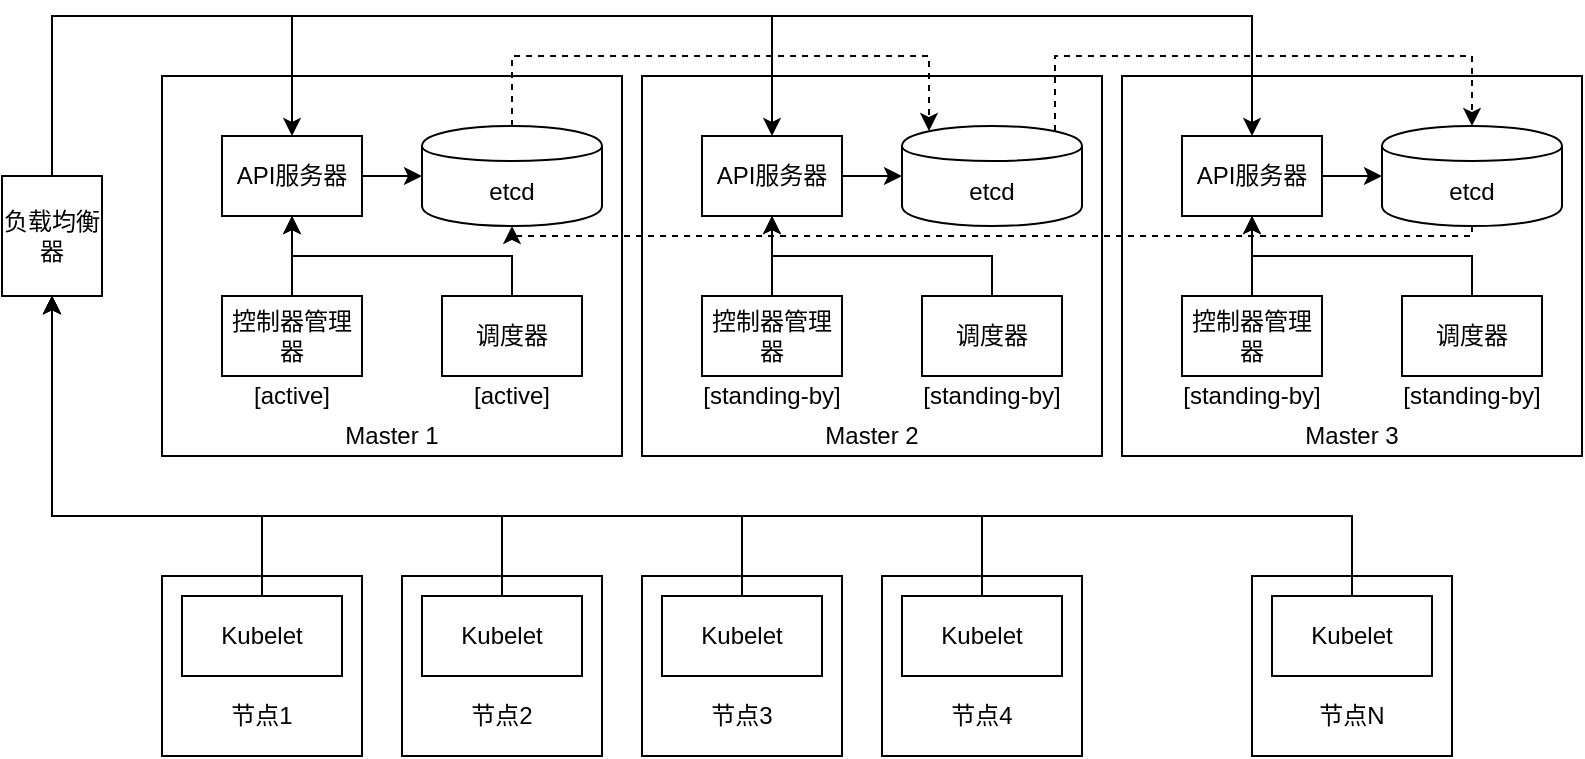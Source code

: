 <mxfile version="12.6.5" type="device"><diagram id="sSaJSWpQ9SelQRCFc9Bb" name="Page-1"><mxGraphModel dx="1024" dy="592" grid="1" gridSize="10" guides="1" tooltips="1" connect="1" arrows="1" fold="1" page="1" pageScale="1" pageWidth="2339" pageHeight="3300" math="0" shadow="0"><root><mxCell id="0"/><mxCell id="1" parent="0"/><mxCell id="wdudMwYnjC4FgAQ073tr-1" value="" style="rounded=0;whiteSpace=wrap;html=1;" vertex="1" parent="1"><mxGeometry x="120" y="300" width="230" height="190" as="geometry"/></mxCell><mxCell id="wdudMwYnjC4FgAQ073tr-4" style="edgeStyle=orthogonalEdgeStyle;rounded=0;orthogonalLoop=1;jettySize=auto;html=1;entryX=0;entryY=0.5;entryDx=0;entryDy=0;" edge="1" parent="1" source="wdudMwYnjC4FgAQ073tr-2" target="wdudMwYnjC4FgAQ073tr-3"><mxGeometry relative="1" as="geometry"/></mxCell><mxCell id="wdudMwYnjC4FgAQ073tr-2" value="API服务器" style="rounded=0;whiteSpace=wrap;html=1;" vertex="1" parent="1"><mxGeometry x="150" y="330" width="70" height="40" as="geometry"/></mxCell><mxCell id="wdudMwYnjC4FgAQ073tr-3" value="etcd" style="shape=cylinder;whiteSpace=wrap;html=1;boundedLbl=1;backgroundOutline=1;" vertex="1" parent="1"><mxGeometry x="250" y="325" width="90" height="50" as="geometry"/></mxCell><mxCell id="wdudMwYnjC4FgAQ073tr-9" style="edgeStyle=orthogonalEdgeStyle;rounded=0;orthogonalLoop=1;jettySize=auto;html=1;entryX=0.5;entryY=1;entryDx=0;entryDy=0;" edge="1" parent="1" source="wdudMwYnjC4FgAQ073tr-7" target="wdudMwYnjC4FgAQ073tr-2"><mxGeometry relative="1" as="geometry"/></mxCell><mxCell id="wdudMwYnjC4FgAQ073tr-7" value="控制器管理器" style="rounded=0;whiteSpace=wrap;html=1;" vertex="1" parent="1"><mxGeometry x="150" y="410" width="70" height="40" as="geometry"/></mxCell><mxCell id="wdudMwYnjC4FgAQ073tr-10" style="edgeStyle=orthogonalEdgeStyle;rounded=0;orthogonalLoop=1;jettySize=auto;html=1;" edge="1" parent="1" source="wdudMwYnjC4FgAQ073tr-8" target="wdudMwYnjC4FgAQ073tr-2"><mxGeometry relative="1" as="geometry"><Array as="points"><mxPoint x="295" y="390"/><mxPoint x="185" y="390"/></Array></mxGeometry></mxCell><mxCell id="wdudMwYnjC4FgAQ073tr-8" value="调度器" style="rounded=0;whiteSpace=wrap;html=1;" vertex="1" parent="1"><mxGeometry x="260" y="410" width="70" height="40" as="geometry"/></mxCell><mxCell id="wdudMwYnjC4FgAQ073tr-11" value="[active]" style="text;html=1;strokeColor=none;fillColor=none;align=center;verticalAlign=middle;whiteSpace=wrap;rounded=0;" vertex="1" parent="1"><mxGeometry x="150" y="450" width="70" height="20" as="geometry"/></mxCell><mxCell id="wdudMwYnjC4FgAQ073tr-12" value="[active]" style="text;html=1;strokeColor=none;fillColor=none;align=center;verticalAlign=middle;whiteSpace=wrap;rounded=0;" vertex="1" parent="1"><mxGeometry x="260" y="450" width="70" height="20" as="geometry"/></mxCell><mxCell id="wdudMwYnjC4FgAQ073tr-13" value="Master 1" style="text;html=1;strokeColor=none;fillColor=none;align=center;verticalAlign=middle;whiteSpace=wrap;rounded=0;" vertex="1" parent="1"><mxGeometry x="200" y="470" width="70" height="20" as="geometry"/></mxCell><mxCell id="wdudMwYnjC4FgAQ073tr-14" value="" style="rounded=0;whiteSpace=wrap;html=1;" vertex="1" parent="1"><mxGeometry x="360" y="300" width="230" height="190" as="geometry"/></mxCell><mxCell id="wdudMwYnjC4FgAQ073tr-15" style="edgeStyle=orthogonalEdgeStyle;rounded=0;orthogonalLoop=1;jettySize=auto;html=1;entryX=0;entryY=0.5;entryDx=0;entryDy=0;" edge="1" parent="1" source="wdudMwYnjC4FgAQ073tr-16" target="wdudMwYnjC4FgAQ073tr-17"><mxGeometry relative="1" as="geometry"/></mxCell><mxCell id="wdudMwYnjC4FgAQ073tr-16" value="API服务器" style="rounded=0;whiteSpace=wrap;html=1;" vertex="1" parent="1"><mxGeometry x="390" y="330" width="70" height="40" as="geometry"/></mxCell><mxCell id="wdudMwYnjC4FgAQ073tr-17" value="etcd" style="shape=cylinder;whiteSpace=wrap;html=1;boundedLbl=1;backgroundOutline=1;" vertex="1" parent="1"><mxGeometry x="490" y="325" width="90" height="50" as="geometry"/></mxCell><mxCell id="wdudMwYnjC4FgAQ073tr-18" style="edgeStyle=orthogonalEdgeStyle;rounded=0;orthogonalLoop=1;jettySize=auto;html=1;entryX=0.5;entryY=1;entryDx=0;entryDy=0;" edge="1" parent="1" source="wdudMwYnjC4FgAQ073tr-19" target="wdudMwYnjC4FgAQ073tr-16"><mxGeometry relative="1" as="geometry"/></mxCell><mxCell id="wdudMwYnjC4FgAQ073tr-19" value="控制器管理器" style="rounded=0;whiteSpace=wrap;html=1;" vertex="1" parent="1"><mxGeometry x="390" y="410" width="70" height="40" as="geometry"/></mxCell><mxCell id="wdudMwYnjC4FgAQ073tr-20" style="edgeStyle=orthogonalEdgeStyle;rounded=0;orthogonalLoop=1;jettySize=auto;html=1;" edge="1" parent="1" source="wdudMwYnjC4FgAQ073tr-21" target="wdudMwYnjC4FgAQ073tr-16"><mxGeometry relative="1" as="geometry"><Array as="points"><mxPoint x="535" y="390"/><mxPoint x="425" y="390"/></Array></mxGeometry></mxCell><mxCell id="wdudMwYnjC4FgAQ073tr-21" value="调度器" style="rounded=0;whiteSpace=wrap;html=1;" vertex="1" parent="1"><mxGeometry x="500" y="410" width="70" height="40" as="geometry"/></mxCell><mxCell id="wdudMwYnjC4FgAQ073tr-22" value="[standing-by]" style="text;html=1;strokeColor=none;fillColor=none;align=center;verticalAlign=middle;whiteSpace=wrap;rounded=0;" vertex="1" parent="1"><mxGeometry x="380" y="450" width="90" height="20" as="geometry"/></mxCell><mxCell id="wdudMwYnjC4FgAQ073tr-23" value="[standing-by]" style="text;html=1;strokeColor=none;fillColor=none;align=center;verticalAlign=middle;whiteSpace=wrap;rounded=0;" vertex="1" parent="1"><mxGeometry x="495" y="450" width="80" height="20" as="geometry"/></mxCell><mxCell id="wdudMwYnjC4FgAQ073tr-24" value="Master 2" style="text;html=1;strokeColor=none;fillColor=none;align=center;verticalAlign=middle;whiteSpace=wrap;rounded=0;" vertex="1" parent="1"><mxGeometry x="440" y="470" width="70" height="20" as="geometry"/></mxCell><mxCell id="wdudMwYnjC4FgAQ073tr-36" value="" style="rounded=0;whiteSpace=wrap;html=1;" vertex="1" parent="1"><mxGeometry x="600" y="300" width="230" height="190" as="geometry"/></mxCell><mxCell id="wdudMwYnjC4FgAQ073tr-37" style="edgeStyle=orthogonalEdgeStyle;rounded=0;orthogonalLoop=1;jettySize=auto;html=1;entryX=0;entryY=0.5;entryDx=0;entryDy=0;" edge="1" parent="1" source="wdudMwYnjC4FgAQ073tr-38" target="wdudMwYnjC4FgAQ073tr-39"><mxGeometry relative="1" as="geometry"/></mxCell><mxCell id="wdudMwYnjC4FgAQ073tr-38" value="API服务器" style="rounded=0;whiteSpace=wrap;html=1;" vertex="1" parent="1"><mxGeometry x="630" y="330" width="70" height="40" as="geometry"/></mxCell><mxCell id="wdudMwYnjC4FgAQ073tr-49" style="edgeStyle=orthogonalEdgeStyle;rounded=0;orthogonalLoop=1;jettySize=auto;html=1;entryX=0.5;entryY=1;entryDx=0;entryDy=0;dashed=1;" edge="1" parent="1" source="wdudMwYnjC4FgAQ073tr-39" target="wdudMwYnjC4FgAQ073tr-3"><mxGeometry relative="1" as="geometry"><Array as="points"><mxPoint x="775" y="380"/><mxPoint x="295" y="380"/></Array></mxGeometry></mxCell><mxCell id="wdudMwYnjC4FgAQ073tr-39" value="etcd" style="shape=cylinder;whiteSpace=wrap;html=1;boundedLbl=1;backgroundOutline=1;" vertex="1" parent="1"><mxGeometry x="730" y="325" width="90" height="50" as="geometry"/></mxCell><mxCell id="wdudMwYnjC4FgAQ073tr-40" style="edgeStyle=orthogonalEdgeStyle;rounded=0;orthogonalLoop=1;jettySize=auto;html=1;entryX=0.5;entryY=1;entryDx=0;entryDy=0;" edge="1" parent="1" source="wdudMwYnjC4FgAQ073tr-41" target="wdudMwYnjC4FgAQ073tr-38"><mxGeometry relative="1" as="geometry"/></mxCell><mxCell id="wdudMwYnjC4FgAQ073tr-41" value="控制器管理器" style="rounded=0;whiteSpace=wrap;html=1;" vertex="1" parent="1"><mxGeometry x="630" y="410" width="70" height="40" as="geometry"/></mxCell><mxCell id="wdudMwYnjC4FgAQ073tr-42" style="edgeStyle=orthogonalEdgeStyle;rounded=0;orthogonalLoop=1;jettySize=auto;html=1;" edge="1" parent="1" source="wdudMwYnjC4FgAQ073tr-43" target="wdudMwYnjC4FgAQ073tr-38"><mxGeometry relative="1" as="geometry"><Array as="points"><mxPoint x="775" y="390"/><mxPoint x="665" y="390"/></Array></mxGeometry></mxCell><mxCell id="wdudMwYnjC4FgAQ073tr-43" value="调度器" style="rounded=0;whiteSpace=wrap;html=1;" vertex="1" parent="1"><mxGeometry x="740" y="410" width="70" height="40" as="geometry"/></mxCell><mxCell id="wdudMwYnjC4FgAQ073tr-46" value="Master 3" style="text;html=1;strokeColor=none;fillColor=none;align=center;verticalAlign=middle;whiteSpace=wrap;rounded=0;" vertex="1" parent="1"><mxGeometry x="680" y="470" width="70" height="20" as="geometry"/></mxCell><mxCell id="wdudMwYnjC4FgAQ073tr-47" style="edgeStyle=orthogonalEdgeStyle;rounded=0;orthogonalLoop=1;jettySize=auto;html=1;entryX=0.15;entryY=0.05;entryDx=0;entryDy=0;dashed=1;entryPerimeter=0;" edge="1" parent="1" source="wdudMwYnjC4FgAQ073tr-3" target="wdudMwYnjC4FgAQ073tr-17"><mxGeometry relative="1" as="geometry"><Array as="points"><mxPoint x="295" y="290"/><mxPoint x="504" y="290"/></Array></mxGeometry></mxCell><mxCell id="wdudMwYnjC4FgAQ073tr-48" style="edgeStyle=orthogonalEdgeStyle;rounded=0;orthogonalLoop=1;jettySize=auto;html=1;entryX=0.5;entryY=0;entryDx=0;entryDy=0;dashed=1;exitX=0.85;exitY=0.05;exitDx=0;exitDy=0;exitPerimeter=0;" edge="1" parent="1" source="wdudMwYnjC4FgAQ073tr-17" target="wdudMwYnjC4FgAQ073tr-39"><mxGeometry relative="1" as="geometry"><Array as="points"><mxPoint x="567" y="290"/><mxPoint x="775" y="290"/></Array></mxGeometry></mxCell><mxCell id="wdudMwYnjC4FgAQ073tr-51" style="edgeStyle=orthogonalEdgeStyle;rounded=0;orthogonalLoop=1;jettySize=auto;html=1;entryX=0.5;entryY=0;entryDx=0;entryDy=0;" edge="1" parent="1" source="wdudMwYnjC4FgAQ073tr-50" target="wdudMwYnjC4FgAQ073tr-2"><mxGeometry relative="1" as="geometry"><Array as="points"><mxPoint x="65" y="270"/><mxPoint x="185" y="270"/></Array></mxGeometry></mxCell><mxCell id="wdudMwYnjC4FgAQ073tr-52" style="edgeStyle=orthogonalEdgeStyle;rounded=0;orthogonalLoop=1;jettySize=auto;html=1;entryX=0.5;entryY=0;entryDx=0;entryDy=0;" edge="1" parent="1" source="wdudMwYnjC4FgAQ073tr-50" target="wdudMwYnjC4FgAQ073tr-16"><mxGeometry relative="1" as="geometry"><Array as="points"><mxPoint x="65" y="270"/><mxPoint x="425" y="270"/></Array></mxGeometry></mxCell><mxCell id="wdudMwYnjC4FgAQ073tr-53" style="edgeStyle=orthogonalEdgeStyle;rounded=0;orthogonalLoop=1;jettySize=auto;html=1;entryX=0.5;entryY=0;entryDx=0;entryDy=0;" edge="1" parent="1" source="wdudMwYnjC4FgAQ073tr-50" target="wdudMwYnjC4FgAQ073tr-38"><mxGeometry relative="1" as="geometry"><Array as="points"><mxPoint x="65" y="270"/><mxPoint x="665" y="270"/></Array></mxGeometry></mxCell><mxCell id="wdudMwYnjC4FgAQ073tr-50" value="负载均衡器" style="rounded=0;whiteSpace=wrap;html=1;" vertex="1" parent="1"><mxGeometry x="40" y="350" width="50" height="60" as="geometry"/></mxCell><mxCell id="wdudMwYnjC4FgAQ073tr-54" value="[standing-by]" style="text;html=1;strokeColor=none;fillColor=none;align=center;verticalAlign=middle;whiteSpace=wrap;rounded=0;" vertex="1" parent="1"><mxGeometry x="620" y="450" width="90" height="20" as="geometry"/></mxCell><mxCell id="wdudMwYnjC4FgAQ073tr-55" value="[standing-by]" style="text;html=1;strokeColor=none;fillColor=none;align=center;verticalAlign=middle;whiteSpace=wrap;rounded=0;" vertex="1" parent="1"><mxGeometry x="730" y="450" width="90" height="20" as="geometry"/></mxCell><mxCell id="wdudMwYnjC4FgAQ073tr-56" value="" style="rounded=0;whiteSpace=wrap;html=1;" vertex="1" parent="1"><mxGeometry x="120" y="550" width="100" height="90" as="geometry"/></mxCell><mxCell id="wdudMwYnjC4FgAQ073tr-71" style="edgeStyle=orthogonalEdgeStyle;rounded=0;orthogonalLoop=1;jettySize=auto;html=1;entryX=0.5;entryY=1;entryDx=0;entryDy=0;" edge="1" parent="1" source="wdudMwYnjC4FgAQ073tr-57" target="wdudMwYnjC4FgAQ073tr-50"><mxGeometry relative="1" as="geometry"><mxPoint x="60" y="410" as="targetPoint"/><Array as="points"><mxPoint x="170" y="520"/><mxPoint x="65" y="520"/></Array></mxGeometry></mxCell><mxCell id="wdudMwYnjC4FgAQ073tr-57" value="Kubelet" style="rounded=0;whiteSpace=wrap;html=1;" vertex="1" parent="1"><mxGeometry x="130" y="560" width="80" height="40" as="geometry"/></mxCell><mxCell id="wdudMwYnjC4FgAQ073tr-58" value="节点1" style="text;html=1;strokeColor=none;fillColor=none;align=center;verticalAlign=middle;whiteSpace=wrap;rounded=0;" vertex="1" parent="1"><mxGeometry x="150" y="610" width="40" height="20" as="geometry"/></mxCell><mxCell id="wdudMwYnjC4FgAQ073tr-59" value="" style="rounded=0;whiteSpace=wrap;html=1;" vertex="1" parent="1"><mxGeometry x="240" y="550" width="100" height="90" as="geometry"/></mxCell><mxCell id="wdudMwYnjC4FgAQ073tr-72" style="edgeStyle=orthogonalEdgeStyle;rounded=0;orthogonalLoop=1;jettySize=auto;html=1;entryX=0.5;entryY=1;entryDx=0;entryDy=0;" edge="1" parent="1" source="wdudMwYnjC4FgAQ073tr-60" target="wdudMwYnjC4FgAQ073tr-50"><mxGeometry relative="1" as="geometry"><mxPoint x="60" y="410" as="targetPoint"/><Array as="points"><mxPoint x="290" y="520"/><mxPoint x="65" y="520"/></Array></mxGeometry></mxCell><mxCell id="wdudMwYnjC4FgAQ073tr-60" value="Kubelet" style="rounded=0;whiteSpace=wrap;html=1;" vertex="1" parent="1"><mxGeometry x="250" y="560" width="80" height="40" as="geometry"/></mxCell><mxCell id="wdudMwYnjC4FgAQ073tr-61" value="节点2" style="text;html=1;strokeColor=none;fillColor=none;align=center;verticalAlign=middle;whiteSpace=wrap;rounded=0;" vertex="1" parent="1"><mxGeometry x="270" y="610" width="40" height="20" as="geometry"/></mxCell><mxCell id="wdudMwYnjC4FgAQ073tr-62" value="" style="rounded=0;whiteSpace=wrap;html=1;" vertex="1" parent="1"><mxGeometry x="360" y="550" width="100" height="90" as="geometry"/></mxCell><mxCell id="wdudMwYnjC4FgAQ073tr-73" style="edgeStyle=orthogonalEdgeStyle;rounded=0;orthogonalLoop=1;jettySize=auto;html=1;entryX=0.5;entryY=1;entryDx=0;entryDy=0;" edge="1" parent="1" source="wdudMwYnjC4FgAQ073tr-63" target="wdudMwYnjC4FgAQ073tr-50"><mxGeometry relative="1" as="geometry"><mxPoint x="60" y="420" as="targetPoint"/><Array as="points"><mxPoint x="410" y="520"/><mxPoint x="65" y="520"/></Array></mxGeometry></mxCell><mxCell id="wdudMwYnjC4FgAQ073tr-63" value="Kubelet" style="rounded=0;whiteSpace=wrap;html=1;" vertex="1" parent="1"><mxGeometry x="370" y="560" width="80" height="40" as="geometry"/></mxCell><mxCell id="wdudMwYnjC4FgAQ073tr-64" value="节点3" style="text;html=1;strokeColor=none;fillColor=none;align=center;verticalAlign=middle;whiteSpace=wrap;rounded=0;" vertex="1" parent="1"><mxGeometry x="390" y="610" width="40" height="20" as="geometry"/></mxCell><mxCell id="wdudMwYnjC4FgAQ073tr-65" value="" style="rounded=0;whiteSpace=wrap;html=1;" vertex="1" parent="1"><mxGeometry x="480" y="550" width="100" height="90" as="geometry"/></mxCell><mxCell id="wdudMwYnjC4FgAQ073tr-74" style="edgeStyle=orthogonalEdgeStyle;rounded=0;orthogonalLoop=1;jettySize=auto;html=1;entryX=0.5;entryY=1;entryDx=0;entryDy=0;" edge="1" parent="1" source="wdudMwYnjC4FgAQ073tr-66" target="wdudMwYnjC4FgAQ073tr-50"><mxGeometry relative="1" as="geometry"><mxPoint x="60" y="420" as="targetPoint"/><Array as="points"><mxPoint x="530" y="520"/><mxPoint x="65" y="520"/></Array></mxGeometry></mxCell><mxCell id="wdudMwYnjC4FgAQ073tr-66" value="Kubelet" style="rounded=0;whiteSpace=wrap;html=1;" vertex="1" parent="1"><mxGeometry x="490" y="560" width="80" height="40" as="geometry"/></mxCell><mxCell id="wdudMwYnjC4FgAQ073tr-67" value="节点4" style="text;html=1;strokeColor=none;fillColor=none;align=center;verticalAlign=middle;whiteSpace=wrap;rounded=0;" vertex="1" parent="1"><mxGeometry x="510" y="610" width="40" height="20" as="geometry"/></mxCell><mxCell id="wdudMwYnjC4FgAQ073tr-68" value="" style="rounded=0;whiteSpace=wrap;html=1;" vertex="1" parent="1"><mxGeometry x="665" y="550" width="100" height="90" as="geometry"/></mxCell><mxCell id="wdudMwYnjC4FgAQ073tr-75" style="edgeStyle=orthogonalEdgeStyle;rounded=0;orthogonalLoop=1;jettySize=auto;html=1;entryX=0.5;entryY=1;entryDx=0;entryDy=0;" edge="1" parent="1" source="wdudMwYnjC4FgAQ073tr-69" target="wdudMwYnjC4FgAQ073tr-50"><mxGeometry relative="1" as="geometry"><Array as="points"><mxPoint x="715" y="520"/><mxPoint x="65" y="520"/></Array></mxGeometry></mxCell><mxCell id="wdudMwYnjC4FgAQ073tr-69" value="Kubelet" style="rounded=0;whiteSpace=wrap;html=1;" vertex="1" parent="1"><mxGeometry x="675" y="560" width="80" height="40" as="geometry"/></mxCell><mxCell id="wdudMwYnjC4FgAQ073tr-70" value="节点N" style="text;html=1;strokeColor=none;fillColor=none;align=center;verticalAlign=middle;whiteSpace=wrap;rounded=0;" vertex="1" parent="1"><mxGeometry x="695" y="610" width="40" height="20" as="geometry"/></mxCell></root></mxGraphModel></diagram></mxfile>